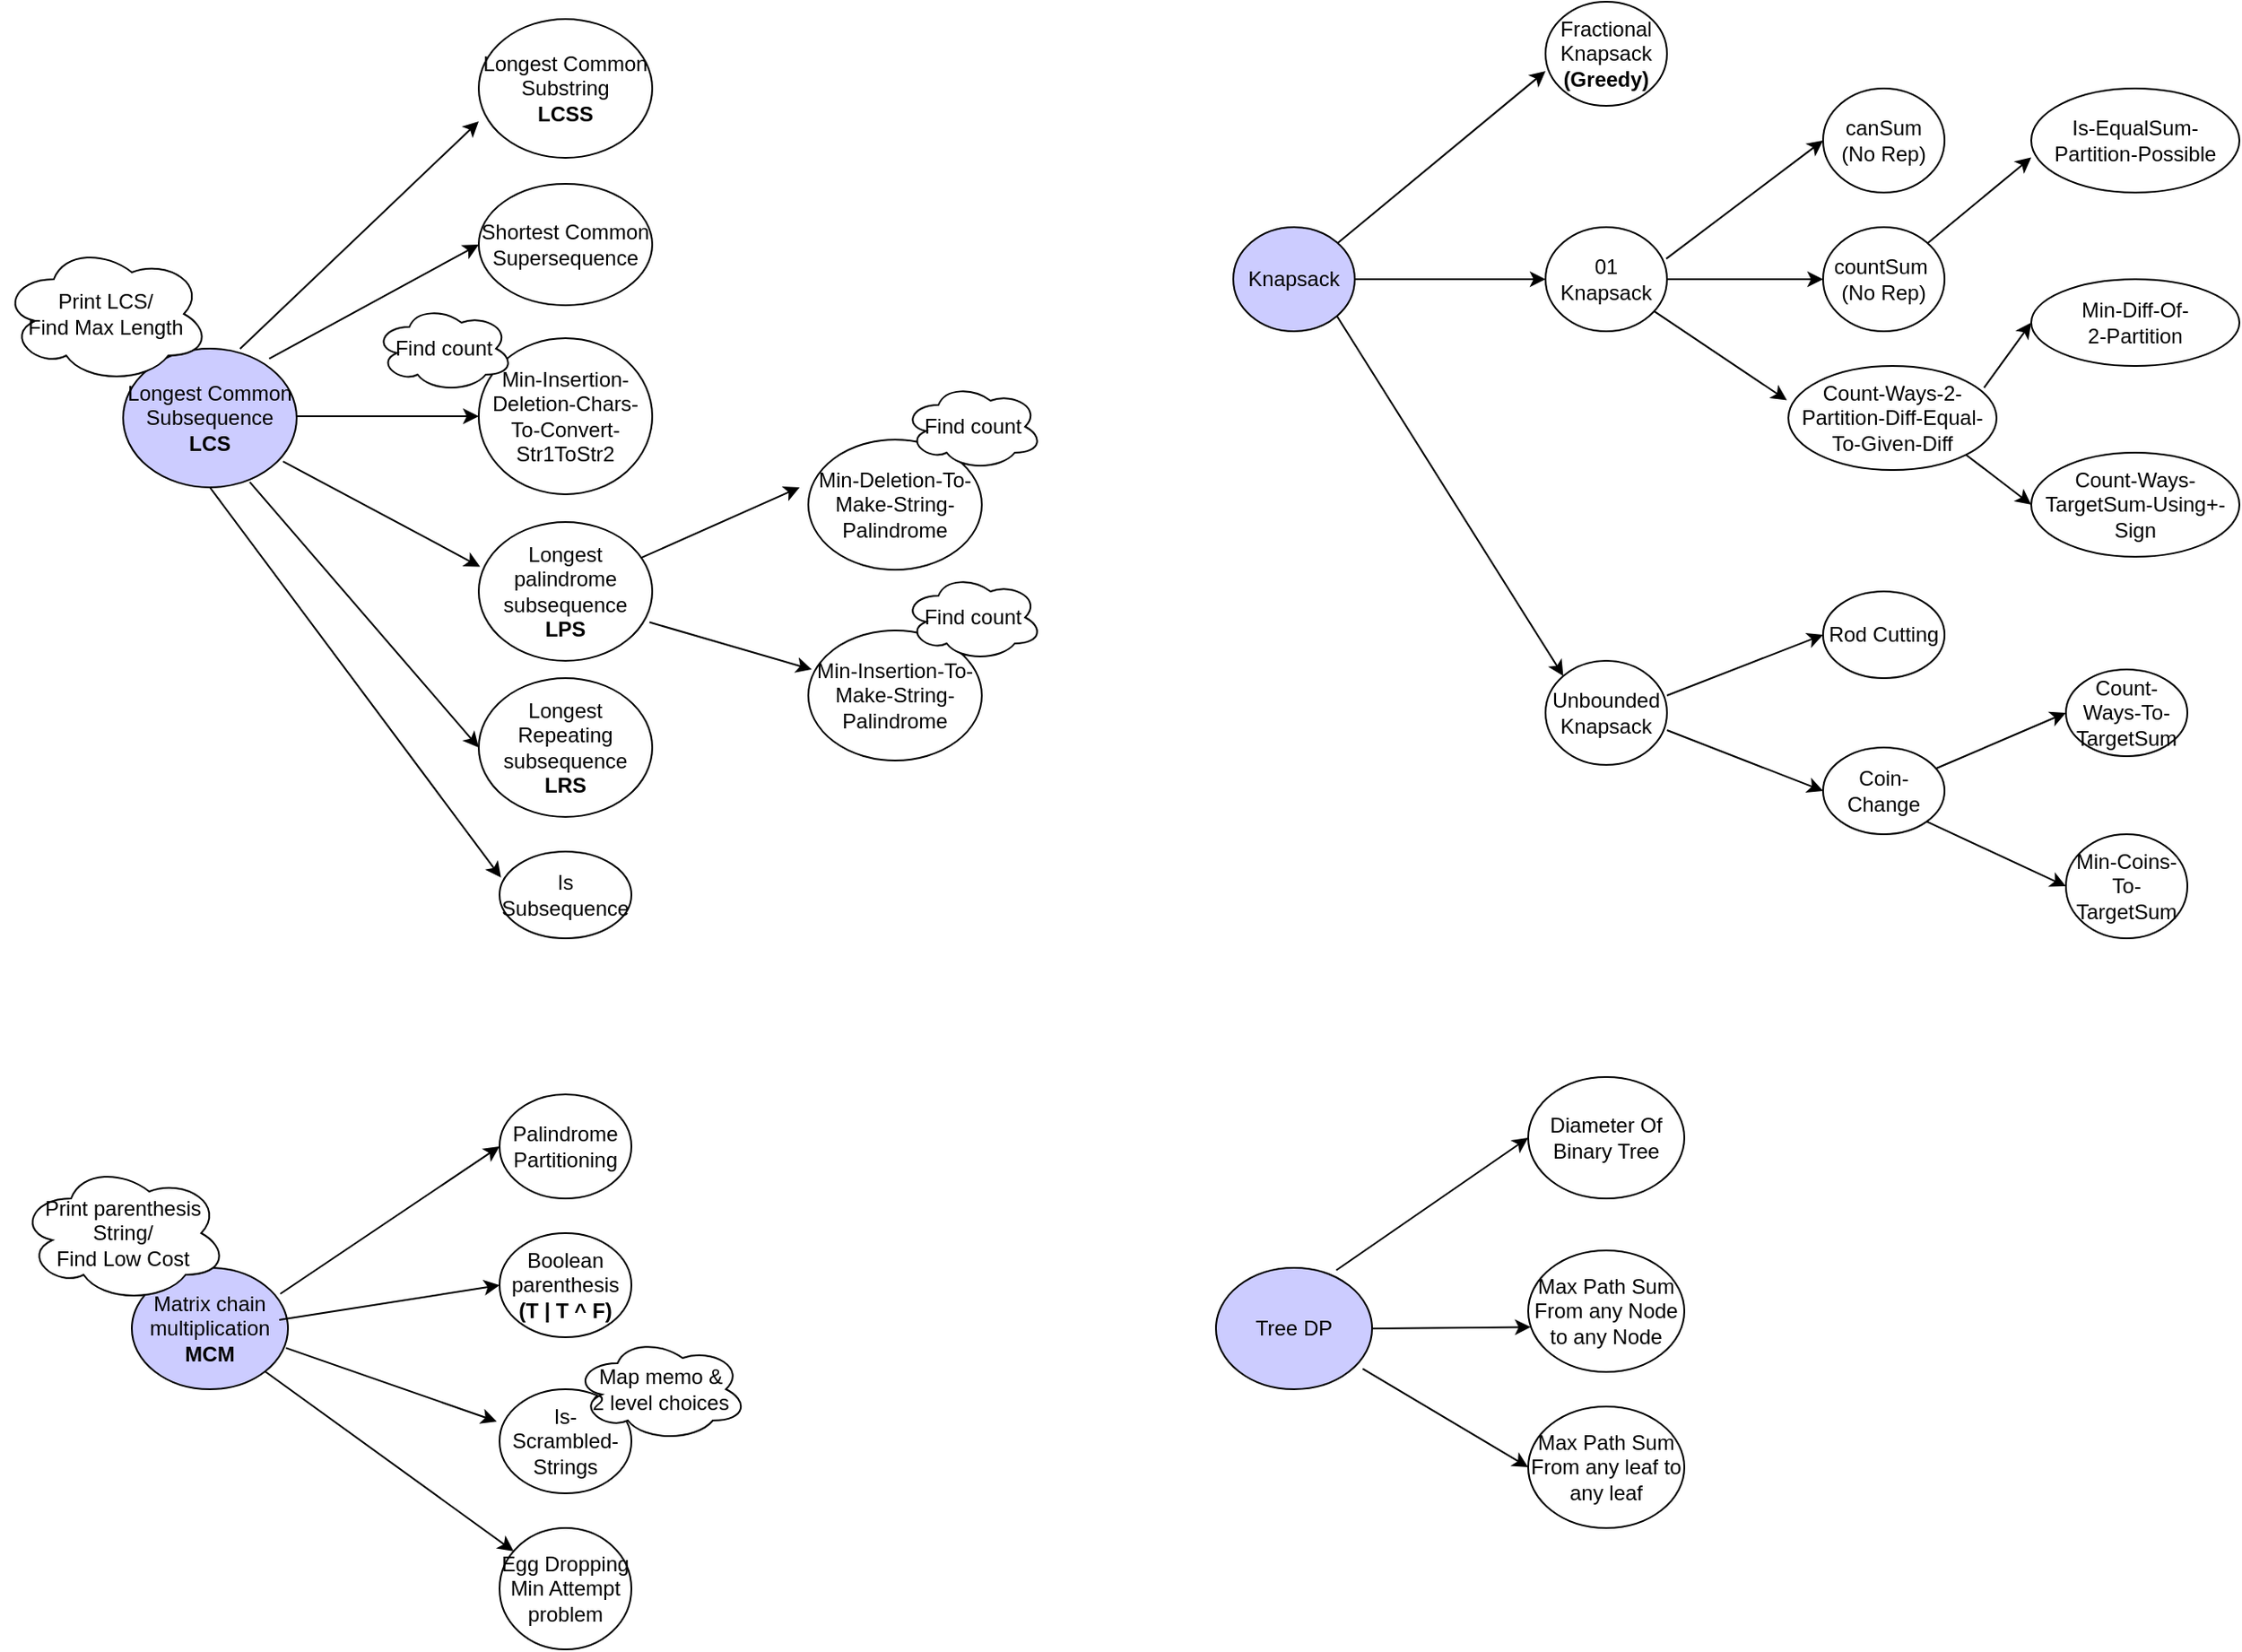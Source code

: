 <mxfile version="20.2.7" type="device"><diagram id="-9DQd2Yc6tqkPTv-pbpa" name="Page-1"><mxGraphModel dx="1865" dy="489" grid="1" gridSize="10" guides="1" tooltips="1" connect="1" arrows="1" fold="1" page="1" pageScale="1" pageWidth="827" pageHeight="1169" math="0" shadow="0"><root><mxCell id="0"/><mxCell id="1" parent="0"/><mxCell id="qipwBuC4moBqSfgfhE7G-1" value="Knapsack" style="ellipse;whiteSpace=wrap;html=1;fillColor=#CCCCFF;" parent="1" vertex="1"><mxGeometry x="130" y="130" width="70" height="60" as="geometry"/></mxCell><mxCell id="qipwBuC4moBqSfgfhE7G-2" value="Fractional Knapsack&lt;br&gt;&lt;b&gt;(Greedy)&lt;/b&gt;" style="ellipse;whiteSpace=wrap;html=1;" parent="1" vertex="1"><mxGeometry x="310" width="70" height="60" as="geometry"/></mxCell><mxCell id="qipwBuC4moBqSfgfhE7G-3" value="01 Knapsack" style="ellipse;whiteSpace=wrap;html=1;" parent="1" vertex="1"><mxGeometry x="310" y="130" width="70" height="60" as="geometry"/></mxCell><mxCell id="qipwBuC4moBqSfgfhE7G-4" value="Unbounded&lt;br&gt;Knapsack" style="ellipse;whiteSpace=wrap;html=1;" parent="1" vertex="1"><mxGeometry x="310" y="380" width="70" height="60" as="geometry"/></mxCell><mxCell id="qipwBuC4moBqSfgfhE7G-5" value="" style="endArrow=classic;html=1;rounded=0;" parent="1" source="qipwBuC4moBqSfgfhE7G-1" edge="1"><mxGeometry width="50" height="50" relative="1" as="geometry"><mxPoint x="200" y="100" as="sourcePoint"/><mxPoint x="310" y="40" as="targetPoint"/></mxGeometry></mxCell><mxCell id="qipwBuC4moBqSfgfhE7G-6" value="" style="endArrow=classic;html=1;rounded=0;entryX=0;entryY=0;entryDx=0;entryDy=0;exitX=1;exitY=1;exitDx=0;exitDy=0;" parent="1" source="qipwBuC4moBqSfgfhE7G-1" target="qipwBuC4moBqSfgfhE7G-4" edge="1"><mxGeometry width="50" height="50" relative="1" as="geometry"><mxPoint x="202.509" y="141.452" as="sourcePoint"/><mxPoint x="307.97" y="70.62" as="targetPoint"/></mxGeometry></mxCell><mxCell id="qipwBuC4moBqSfgfhE7G-7" value="" style="endArrow=classic;html=1;rounded=0;entryX=0;entryY=0.5;entryDx=0;entryDy=0;exitX=1;exitY=0.5;exitDx=0;exitDy=0;" parent="1" source="qipwBuC4moBqSfgfhE7G-1" target="qipwBuC4moBqSfgfhE7G-3" edge="1"><mxGeometry width="50" height="50" relative="1" as="geometry"><mxPoint x="199.749" y="181.213" as="sourcePoint"/><mxPoint x="310" y="230" as="targetPoint"/></mxGeometry></mxCell><mxCell id="qipwBuC4moBqSfgfhE7G-8" value="canSum&lt;br&gt;(No Rep)" style="ellipse;whiteSpace=wrap;html=1;" parent="1" vertex="1"><mxGeometry x="470" y="50" width="70" height="60" as="geometry"/></mxCell><mxCell id="qipwBuC4moBqSfgfhE7G-9" value="Is-EqualSum-Partition-Possible" style="ellipse;whiteSpace=wrap;html=1;" parent="1" vertex="1"><mxGeometry x="590" y="50" width="120" height="60" as="geometry"/></mxCell><mxCell id="qipwBuC4moBqSfgfhE7G-10" value="countSum&amp;nbsp;&lt;br&gt;(No Rep)" style="ellipse;whiteSpace=wrap;html=1;" parent="1" vertex="1"><mxGeometry x="470" y="130" width="70" height="60" as="geometry"/></mxCell><mxCell id="qipwBuC4moBqSfgfhE7G-11" value="Min-Diff-Of-&lt;br&gt;2-Partition" style="ellipse;whiteSpace=wrap;html=1;" parent="1" vertex="1"><mxGeometry x="590" y="160" width="120" height="50" as="geometry"/></mxCell><mxCell id="qipwBuC4moBqSfgfhE7G-12" value="Count-Ways-2-Partition-Diff-Equal-To-Given-Diff" style="ellipse;whiteSpace=wrap;html=1;" parent="1" vertex="1"><mxGeometry x="450" y="210" width="120" height="60" as="geometry"/></mxCell><mxCell id="qipwBuC4moBqSfgfhE7G-13" value="Count-Ways-TargetSum-Using+-Sign" style="ellipse;whiteSpace=wrap;html=1;" parent="1" vertex="1"><mxGeometry x="590" y="260" width="120" height="60" as="geometry"/></mxCell><mxCell id="qipwBuC4moBqSfgfhE7G-14" value="Rod Cutting" style="ellipse;whiteSpace=wrap;html=1;" parent="1" vertex="1"><mxGeometry x="470" y="340" width="70" height="50" as="geometry"/></mxCell><mxCell id="qipwBuC4moBqSfgfhE7G-15" value="Coin-Change" style="ellipse;whiteSpace=wrap;html=1;" parent="1" vertex="1"><mxGeometry x="470" y="430" width="70" height="50" as="geometry"/></mxCell><mxCell id="qipwBuC4moBqSfgfhE7G-16" value="Count-Ways-To-TargetSum" style="ellipse;whiteSpace=wrap;html=1;" parent="1" vertex="1"><mxGeometry x="610" y="385" width="70" height="50" as="geometry"/></mxCell><mxCell id="qipwBuC4moBqSfgfhE7G-17" value="Min-Coins-To-TargetSum" style="ellipse;whiteSpace=wrap;html=1;" parent="1" vertex="1"><mxGeometry x="610" y="480" width="70" height="60" as="geometry"/></mxCell><mxCell id="qipwBuC4moBqSfgfhE7G-18" value="" style="endArrow=classic;html=1;rounded=0;entryX=0;entryY=0.5;entryDx=0;entryDy=0;exitX=0.994;exitY=0.303;exitDx=0;exitDy=0;exitPerimeter=0;" parent="1" source="qipwBuC4moBqSfgfhE7G-3" target="qipwBuC4moBqSfgfhE7G-8" edge="1"><mxGeometry width="50" height="50" relative="1" as="geometry"><mxPoint x="200.026" y="149.027" as="sourcePoint"/><mxPoint x="317.97" y="50.62" as="targetPoint"/></mxGeometry></mxCell><mxCell id="qipwBuC4moBqSfgfhE7G-19" value="" style="endArrow=classic;html=1;rounded=0;entryX=-0.007;entryY=0.33;entryDx=0;entryDy=0;entryPerimeter=0;" parent="1" source="qipwBuC4moBqSfgfhE7G-3" target="qipwBuC4moBqSfgfhE7G-12" edge="1"><mxGeometry width="50" height="50" relative="1" as="geometry"><mxPoint x="389.58" y="158.18" as="sourcePoint"/><mxPoint x="480" y="90" as="targetPoint"/></mxGeometry></mxCell><mxCell id="qipwBuC4moBqSfgfhE7G-21" value="" style="endArrow=classic;html=1;rounded=0;entryX=0;entryY=0.5;entryDx=0;entryDy=0;exitX=1;exitY=0.5;exitDx=0;exitDy=0;" parent="1" source="qipwBuC4moBqSfgfhE7G-3" target="qipwBuC4moBqSfgfhE7G-10" edge="1"><mxGeometry width="50" height="50" relative="1" as="geometry"><mxPoint x="382.677" y="188.363" as="sourcePoint"/><mxPoint x="459.16" y="239.8" as="targetPoint"/></mxGeometry></mxCell><mxCell id="qipwBuC4moBqSfgfhE7G-22" value="" style="endArrow=classic;html=1;rounded=0;entryX=0;entryY=0.663;entryDx=0;entryDy=0;entryPerimeter=0;" parent="1" source="qipwBuC4moBqSfgfhE7G-10" target="qipwBuC4moBqSfgfhE7G-9" edge="1"><mxGeometry width="50" height="50" relative="1" as="geometry"><mxPoint x="390" y="170" as="sourcePoint"/><mxPoint x="480" y="170" as="targetPoint"/></mxGeometry></mxCell><mxCell id="qipwBuC4moBqSfgfhE7G-23" value="" style="endArrow=classic;html=1;rounded=0;entryX=0;entryY=0.5;entryDx=0;entryDy=0;exitX=0.94;exitY=0.21;exitDx=0;exitDy=0;exitPerimeter=0;" parent="1" source="qipwBuC4moBqSfgfhE7G-12" target="qipwBuC4moBqSfgfhE7G-11" edge="1"><mxGeometry width="50" height="50" relative="1" as="geometry"><mxPoint x="540.239" y="149.215" as="sourcePoint"/><mxPoint x="600" y="99.78" as="targetPoint"/></mxGeometry></mxCell><mxCell id="qipwBuC4moBqSfgfhE7G-25" value="" style="endArrow=classic;html=1;rounded=0;entryX=0;entryY=0.5;entryDx=0;entryDy=0;exitX=1;exitY=1;exitDx=0;exitDy=0;" parent="1" source="qipwBuC4moBqSfgfhE7G-12" target="qipwBuC4moBqSfgfhE7G-13" edge="1"><mxGeometry width="50" height="50" relative="1" as="geometry"><mxPoint x="592.4" y="249.8" as="sourcePoint"/><mxPoint x="610" y="205" as="targetPoint"/></mxGeometry></mxCell><mxCell id="qipwBuC4moBqSfgfhE7G-26" value="" style="endArrow=classic;html=1;rounded=0;entryX=0;entryY=0.5;entryDx=0;entryDy=0;" parent="1" target="qipwBuC4moBqSfgfhE7G-14" edge="1"><mxGeometry width="50" height="50" relative="1" as="geometry"><mxPoint x="380" y="400" as="sourcePoint"/><mxPoint x="480" y="170" as="targetPoint"/></mxGeometry></mxCell><mxCell id="qipwBuC4moBqSfgfhE7G-27" value="" style="endArrow=classic;html=1;rounded=0;entryX=0;entryY=0.5;entryDx=0;entryDy=0;" parent="1" target="qipwBuC4moBqSfgfhE7G-15" edge="1"><mxGeometry width="50" height="50" relative="1" as="geometry"><mxPoint x="380" y="420" as="sourcePoint"/><mxPoint x="480" y="375" as="targetPoint"/></mxGeometry></mxCell><mxCell id="qipwBuC4moBqSfgfhE7G-28" value="" style="endArrow=classic;html=1;rounded=0;entryX=0;entryY=0.5;entryDx=0;entryDy=0;" parent="1" source="qipwBuC4moBqSfgfhE7G-15" target="qipwBuC4moBqSfgfhE7G-16" edge="1"><mxGeometry width="50" height="50" relative="1" as="geometry"><mxPoint x="402.8" y="418.6" as="sourcePoint"/><mxPoint x="490" y="385" as="targetPoint"/></mxGeometry></mxCell><mxCell id="qipwBuC4moBqSfgfhE7G-29" value="" style="endArrow=classic;html=1;rounded=0;entryX=0;entryY=0.5;entryDx=0;entryDy=0;exitX=1;exitY=1;exitDx=0;exitDy=0;" parent="1" source="qipwBuC4moBqSfgfhE7G-15" target="qipwBuC4moBqSfgfhE7G-17" edge="1"><mxGeometry width="50" height="50" relative="1" as="geometry"><mxPoint x="545.012" y="452.138" as="sourcePoint"/><mxPoint x="620" y="420" as="targetPoint"/></mxGeometry></mxCell><mxCell id="qipwBuC4moBqSfgfhE7G-30" value="Longest Common Subsequence&lt;br&gt;&lt;b&gt;LCS&lt;/b&gt;" style="ellipse;whiteSpace=wrap;html=1;fillColor=#CCCCFF;" parent="1" vertex="1"><mxGeometry x="-510" y="200" width="100" height="80" as="geometry"/></mxCell><mxCell id="qipwBuC4moBqSfgfhE7G-31" value="Print LCS/&lt;br&gt;Find Max Length" style="ellipse;shape=cloud;whiteSpace=wrap;html=1;" parent="1" vertex="1"><mxGeometry x="-580" y="140" width="120" height="80" as="geometry"/></mxCell><mxCell id="qipwBuC4moBqSfgfhE7G-32" value="Shortest Common&lt;br&gt;Supersequence" style="ellipse;whiteSpace=wrap;html=1;" parent="1" vertex="1"><mxGeometry x="-305" y="105" width="100" height="70" as="geometry"/></mxCell><mxCell id="qipwBuC4moBqSfgfhE7G-33" value="Longest Common Substring&lt;br&gt;&lt;b&gt;LCSS&lt;/b&gt;" style="ellipse;whiteSpace=wrap;html=1;" parent="1" vertex="1"><mxGeometry x="-305" y="10" width="100" height="80" as="geometry"/></mxCell><mxCell id="qipwBuC4moBqSfgfhE7G-34" value="Min-Insertion-Deletion-Chars-To-Convert-Str1ToStr2" style="ellipse;whiteSpace=wrap;html=1;" parent="1" vertex="1"><mxGeometry x="-305" y="194" width="100" height="90" as="geometry"/></mxCell><mxCell id="qipwBuC4moBqSfgfhE7G-35" value="Longest palindrome subsequence&lt;br&gt;&lt;b&gt;LPS&lt;/b&gt;" style="ellipse;whiteSpace=wrap;html=1;" parent="1" vertex="1"><mxGeometry x="-305" y="300" width="100" height="80" as="geometry"/></mxCell><mxCell id="qipwBuC4moBqSfgfhE7G-36" value="Min-Deletion-To-Make-String-Palindrome" style="ellipse;whiteSpace=wrap;html=1;" parent="1" vertex="1"><mxGeometry x="-115" y="252.5" width="100" height="75" as="geometry"/></mxCell><mxCell id="qipwBuC4moBqSfgfhE7G-37" value="Find count" style="ellipse;shape=cloud;whiteSpace=wrap;html=1;" parent="1" vertex="1"><mxGeometry x="-365" y="175" width="80" height="50" as="geometry"/></mxCell><mxCell id="qipwBuC4moBqSfgfhE7G-38" value="Find count" style="ellipse;shape=cloud;whiteSpace=wrap;html=1;" parent="1" vertex="1"><mxGeometry x="-60" y="220" width="80" height="50" as="geometry"/></mxCell><mxCell id="qipwBuC4moBqSfgfhE7G-39" value="Longest Repeating subsequence&lt;br&gt;&lt;b&gt;LRS&lt;/b&gt;" style="ellipse;whiteSpace=wrap;html=1;" parent="1" vertex="1"><mxGeometry x="-305" y="390" width="100" height="80" as="geometry"/></mxCell><mxCell id="qipwBuC4moBqSfgfhE7G-40" value="Is Subsequence" style="ellipse;whiteSpace=wrap;html=1;" parent="1" vertex="1"><mxGeometry x="-293" y="490" width="76" height="50" as="geometry"/></mxCell><mxCell id="qipwBuC4moBqSfgfhE7G-41" value="Min-Insertion-To-Make-String-Palindrome" style="ellipse;whiteSpace=wrap;html=1;" parent="1" vertex="1"><mxGeometry x="-115" y="362.5" width="100" height="75" as="geometry"/></mxCell><mxCell id="qipwBuC4moBqSfgfhE7G-42" value="Find count" style="ellipse;shape=cloud;whiteSpace=wrap;html=1;" parent="1" vertex="1"><mxGeometry x="-60" y="330" width="80" height="50" as="geometry"/></mxCell><mxCell id="qipwBuC4moBqSfgfhE7G-44" value="" style="endArrow=classic;html=1;rounded=0;entryX=0;entryY=0.5;entryDx=0;entryDy=0;" parent="1" target="qipwBuC4moBqSfgfhE7G-34" edge="1"><mxGeometry width="50" height="50" relative="1" as="geometry"><mxPoint x="-410" y="239" as="sourcePoint"/><mxPoint x="-50" y="260" as="targetPoint"/></mxGeometry></mxCell><mxCell id="qipwBuC4moBqSfgfhE7G-45" value="" style="endArrow=classic;html=1;rounded=0;entryX=0;entryY=0.5;entryDx=0;entryDy=0;exitX=0.842;exitY=0.072;exitDx=0;exitDy=0;exitPerimeter=0;" parent="1" source="qipwBuC4moBqSfgfhE7G-30" target="qipwBuC4moBqSfgfhE7G-32" edge="1"><mxGeometry width="50" height="50" relative="1" as="geometry"><mxPoint x="-400" y="249" as="sourcePoint"/><mxPoint x="-295" y="249" as="targetPoint"/></mxGeometry></mxCell><mxCell id="qipwBuC4moBqSfgfhE7G-46" value="" style="endArrow=classic;html=1;rounded=0;entryX=0;entryY=0.737;entryDx=0;entryDy=0;exitX=0.674;exitY=0.002;exitDx=0;exitDy=0;exitPerimeter=0;entryPerimeter=0;" parent="1" source="qipwBuC4moBqSfgfhE7G-30" target="qipwBuC4moBqSfgfhE7G-33" edge="1"><mxGeometry width="50" height="50" relative="1" as="geometry"><mxPoint x="-390" y="259" as="sourcePoint"/><mxPoint x="-285" y="259" as="targetPoint"/></mxGeometry></mxCell><mxCell id="qipwBuC4moBqSfgfhE7G-47" value="" style="endArrow=classic;html=1;rounded=0;entryX=0.008;entryY=0.322;entryDx=0;entryDy=0;exitX=0.922;exitY=0.813;exitDx=0;exitDy=0;exitPerimeter=0;entryPerimeter=0;" parent="1" source="qipwBuC4moBqSfgfhE7G-30" target="qipwBuC4moBqSfgfhE7G-35" edge="1"><mxGeometry width="50" height="50" relative="1" as="geometry"><mxPoint x="-380" y="269" as="sourcePoint"/><mxPoint x="-275" y="269" as="targetPoint"/></mxGeometry></mxCell><mxCell id="qipwBuC4moBqSfgfhE7G-48" value="" style="endArrow=classic;html=1;rounded=0;" parent="1" source="qipwBuC4moBqSfgfhE7G-35" edge="1"><mxGeometry width="50" height="50" relative="1" as="geometry"><mxPoint x="-370" y="279" as="sourcePoint"/><mxPoint x="-120" y="280" as="targetPoint"/></mxGeometry></mxCell><mxCell id="qipwBuC4moBqSfgfhE7G-49" value="" style="endArrow=classic;html=1;rounded=0;entryX=0.02;entryY=0.3;entryDx=0;entryDy=0;entryPerimeter=0;exitX=0.984;exitY=0.722;exitDx=0;exitDy=0;exitPerimeter=0;" parent="1" source="qipwBuC4moBqSfgfhE7G-35" target="qipwBuC4moBqSfgfhE7G-41" edge="1"><mxGeometry width="50" height="50" relative="1" as="geometry"><mxPoint x="-360" y="289" as="sourcePoint"/><mxPoint x="-255" y="289" as="targetPoint"/></mxGeometry></mxCell><mxCell id="qipwBuC4moBqSfgfhE7G-50" value="" style="endArrow=classic;html=1;rounded=0;entryX=0;entryY=0.5;entryDx=0;entryDy=0;exitX=0.73;exitY=0.962;exitDx=0;exitDy=0;exitPerimeter=0;" parent="1" source="qipwBuC4moBqSfgfhE7G-30" target="qipwBuC4moBqSfgfhE7G-39" edge="1"><mxGeometry width="50" height="50" relative="1" as="geometry"><mxPoint x="-350" y="299" as="sourcePoint"/><mxPoint x="-245" y="299" as="targetPoint"/></mxGeometry></mxCell><mxCell id="qipwBuC4moBqSfgfhE7G-51" value="" style="endArrow=classic;html=1;rounded=0;entryX=0.011;entryY=0.3;entryDx=0;entryDy=0;entryPerimeter=0;exitX=0.5;exitY=1;exitDx=0;exitDy=0;" parent="1" source="qipwBuC4moBqSfgfhE7G-30" target="qipwBuC4moBqSfgfhE7G-40" edge="1"><mxGeometry width="50" height="50" relative="1" as="geometry"><mxPoint x="-340" y="309" as="sourcePoint"/><mxPoint x="-235" y="309" as="targetPoint"/></mxGeometry></mxCell><mxCell id="qipwBuC4moBqSfgfhE7G-52" value="Matrix chain multiplication&lt;br&gt;&lt;b&gt;MCM&lt;/b&gt;" style="ellipse;whiteSpace=wrap;html=1;fillColor=#CCCCFF;" parent="1" vertex="1"><mxGeometry x="-505" y="730" width="90" height="70" as="geometry"/></mxCell><mxCell id="qipwBuC4moBqSfgfhE7G-53" value="Palindrome Partitioning" style="ellipse;whiteSpace=wrap;html=1;" parent="1" vertex="1"><mxGeometry x="-293" y="630" width="76" height="60" as="geometry"/></mxCell><mxCell id="22EBdtPXClfcDWoBSOzQ-1" value="Print parenthesis String/&lt;br&gt;Find Low Cost" style="ellipse;shape=cloud;whiteSpace=wrap;html=1;" vertex="1" parent="1"><mxGeometry x="-570" y="670" width="120" height="80" as="geometry"/></mxCell><mxCell id="22EBdtPXClfcDWoBSOzQ-2" value="Boolean parenthesis&lt;br&gt;&lt;b&gt;(T | T ^ F)&lt;/b&gt;" style="ellipse;whiteSpace=wrap;html=1;" vertex="1" parent="1"><mxGeometry x="-293" y="710" width="76" height="60" as="geometry"/></mxCell><mxCell id="22EBdtPXClfcDWoBSOzQ-3" value="Is-Scrambled-Strings" style="ellipse;whiteSpace=wrap;html=1;" vertex="1" parent="1"><mxGeometry x="-293" y="800" width="76" height="60" as="geometry"/></mxCell><mxCell id="22EBdtPXClfcDWoBSOzQ-4" value="Map memo &amp;amp;&lt;br&gt;2 level choices" style="ellipse;shape=cloud;whiteSpace=wrap;html=1;" vertex="1" parent="1"><mxGeometry x="-250" y="770" width="100" height="60" as="geometry"/></mxCell><mxCell id="22EBdtPXClfcDWoBSOzQ-5" value="Egg Dropping Min Attempt problem" style="ellipse;whiteSpace=wrap;html=1;" vertex="1" parent="1"><mxGeometry x="-293" y="880" width="76" height="70" as="geometry"/></mxCell><mxCell id="22EBdtPXClfcDWoBSOzQ-6" value="" style="endArrow=classic;html=1;rounded=0;exitX=0.951;exitY=0.214;exitDx=0;exitDy=0;exitPerimeter=0;entryX=0;entryY=0.5;entryDx=0;entryDy=0;" edge="1" parent="1" source="qipwBuC4moBqSfgfhE7G-52" target="qipwBuC4moBqSfgfhE7G-53"><mxGeometry width="50" height="50" relative="1" as="geometry"><mxPoint x="-320" y="780" as="sourcePoint"/><mxPoint x="-270" y="730" as="targetPoint"/></mxGeometry></mxCell><mxCell id="22EBdtPXClfcDWoBSOzQ-7" value="" style="endArrow=classic;html=1;rounded=0;entryX=0;entryY=0.5;entryDx=0;entryDy=0;exitX=0.944;exitY=0.429;exitDx=0;exitDy=0;exitPerimeter=0;" edge="1" parent="1" source="qipwBuC4moBqSfgfhE7G-52" target="22EBdtPXClfcDWoBSOzQ-2"><mxGeometry width="50" height="50" relative="1" as="geometry"><mxPoint x="-410" y="760" as="sourcePoint"/><mxPoint x="-283" y="670" as="targetPoint"/></mxGeometry></mxCell><mxCell id="22EBdtPXClfcDWoBSOzQ-8" value="" style="endArrow=classic;html=1;rounded=0;exitX=0.987;exitY=0.66;exitDx=0;exitDy=0;exitPerimeter=0;entryX=-0.021;entryY=0.31;entryDx=0;entryDy=0;entryPerimeter=0;" edge="1" parent="1" source="qipwBuC4moBqSfgfhE7G-52" target="22EBdtPXClfcDWoBSOzQ-3"><mxGeometry width="50" height="50" relative="1" as="geometry"><mxPoint x="-399.41" y="764.98" as="sourcePoint"/><mxPoint x="-273" y="680" as="targetPoint"/></mxGeometry></mxCell><mxCell id="22EBdtPXClfcDWoBSOzQ-9" value="" style="endArrow=classic;html=1;rounded=0;exitX=1;exitY=1;exitDx=0;exitDy=0;" edge="1" parent="1" source="qipwBuC4moBqSfgfhE7G-52" target="22EBdtPXClfcDWoBSOzQ-5"><mxGeometry width="50" height="50" relative="1" as="geometry"><mxPoint x="-389.41" y="774.98" as="sourcePoint"/><mxPoint x="-263" y="690" as="targetPoint"/></mxGeometry></mxCell><mxCell id="22EBdtPXClfcDWoBSOzQ-10" value="Tree DP" style="ellipse;whiteSpace=wrap;html=1;fillColor=#CCCCFF;" vertex="1" parent="1"><mxGeometry x="120" y="730" width="90" height="70" as="geometry"/></mxCell><mxCell id="22EBdtPXClfcDWoBSOzQ-11" value="Diameter Of Binary Tree" style="ellipse;whiteSpace=wrap;html=1;fillColor=#FFFFFF;" vertex="1" parent="1"><mxGeometry x="300" y="620" width="90" height="70" as="geometry"/></mxCell><mxCell id="22EBdtPXClfcDWoBSOzQ-12" value="Max Path Sum From any Node to any Node" style="ellipse;whiteSpace=wrap;html=1;fillColor=#FFFFFF;" vertex="1" parent="1"><mxGeometry x="300" y="720" width="90" height="70" as="geometry"/></mxCell><mxCell id="22EBdtPXClfcDWoBSOzQ-13" value="Max Path Sum From any leaf to any leaf" style="ellipse;whiteSpace=wrap;html=1;fillColor=#FFFFFF;" vertex="1" parent="1"><mxGeometry x="300" y="810" width="90" height="70" as="geometry"/></mxCell><mxCell id="22EBdtPXClfcDWoBSOzQ-14" value="" style="endArrow=classic;html=1;rounded=0;entryX=0;entryY=0.5;entryDx=0;entryDy=0;exitX=0.771;exitY=0.02;exitDx=0;exitDy=0;exitPerimeter=0;" edge="1" parent="1" source="22EBdtPXClfcDWoBSOzQ-10" target="22EBdtPXClfcDWoBSOzQ-11"><mxGeometry width="50" height="50" relative="1" as="geometry"><mxPoint x="390" y="430" as="sourcePoint"/><mxPoint x="480" y="465" as="targetPoint"/></mxGeometry></mxCell><mxCell id="22EBdtPXClfcDWoBSOzQ-16" value="" style="endArrow=classic;html=1;rounded=0;exitX=1;exitY=0.5;exitDx=0;exitDy=0;entryX=0.016;entryY=0.631;entryDx=0;entryDy=0;entryPerimeter=0;" edge="1" parent="1" source="22EBdtPXClfcDWoBSOzQ-10" target="22EBdtPXClfcDWoBSOzQ-12"><mxGeometry width="50" height="50" relative="1" as="geometry"><mxPoint x="199.39" y="741.4" as="sourcePoint"/><mxPoint x="310" y="665" as="targetPoint"/></mxGeometry></mxCell><mxCell id="22EBdtPXClfcDWoBSOzQ-17" value="" style="endArrow=classic;html=1;rounded=0;entryX=0;entryY=0.5;entryDx=0;entryDy=0;exitX=0.94;exitY=0.831;exitDx=0;exitDy=0;exitPerimeter=0;" edge="1" parent="1" source="22EBdtPXClfcDWoBSOzQ-10" target="22EBdtPXClfcDWoBSOzQ-13"><mxGeometry width="50" height="50" relative="1" as="geometry"><mxPoint x="209.39" y="751.4" as="sourcePoint"/><mxPoint x="320" y="675" as="targetPoint"/></mxGeometry></mxCell></root></mxGraphModel></diagram></mxfile>